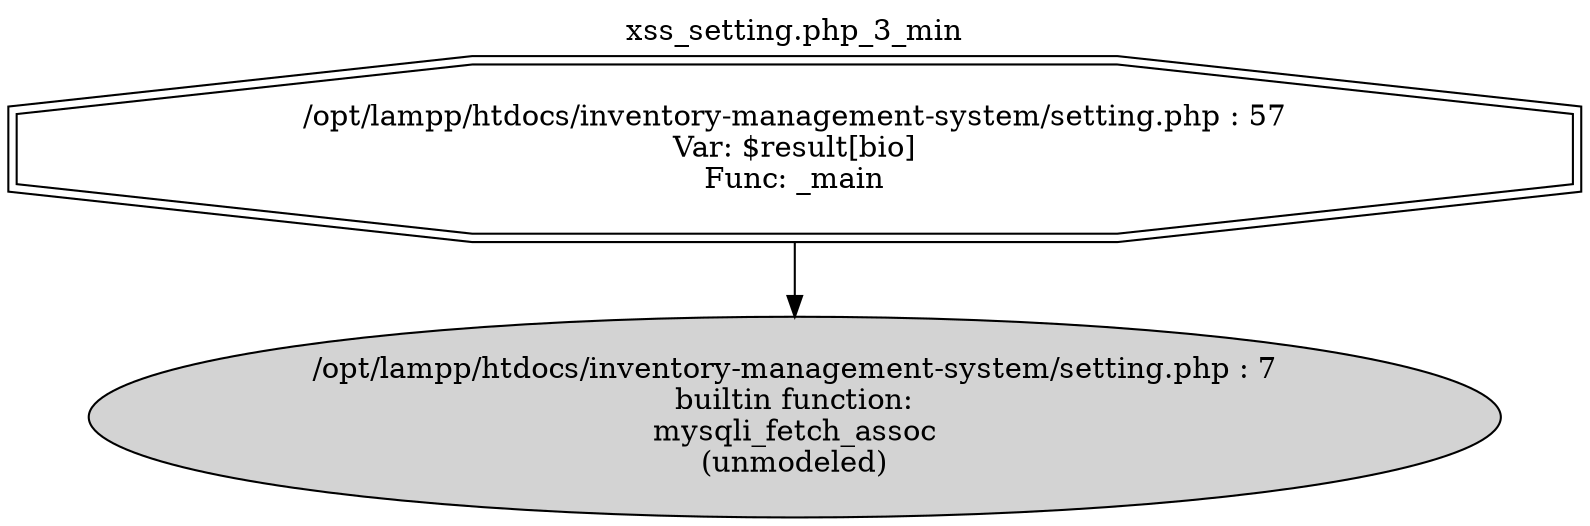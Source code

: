 digraph cfg {
  label="xss_setting.php_3_min";
  labelloc=t;
  n1 [shape=doubleoctagon, label="/opt/lampp/htdocs/inventory-management-system/setting.php : 57\nVar: $result[bio]\nFunc: _main\n"];
  n2 [shape=ellipse, label="/opt/lampp/htdocs/inventory-management-system/setting.php : 7\nbuiltin function:\nmysqli_fetch_assoc\n(unmodeled)\n",style=filled];
  n1 -> n2;
}
